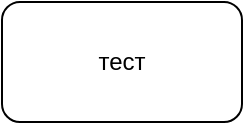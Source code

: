 <mxfile version="18.0.7" type="github">
  <diagram id="Ov7MRsxzf6kEL0CbX7Q0" name="Page-1">
    <mxGraphModel dx="1410" dy="869" grid="1" gridSize="10" guides="1" tooltips="1" connect="1" arrows="1" fold="1" page="1" pageScale="1" pageWidth="827" pageHeight="1169" math="0" shadow="0">
      <root>
        <mxCell id="0" />
        <mxCell id="1" parent="0" />
        <mxCell id="1JUG7xllrolN8tUQO0sr-1" value="тест" style="rounded=1;whiteSpace=wrap;html=1;" vertex="1" parent="1">
          <mxGeometry x="330" y="280" width="120" height="60" as="geometry" />
        </mxCell>
      </root>
    </mxGraphModel>
  </diagram>
</mxfile>
